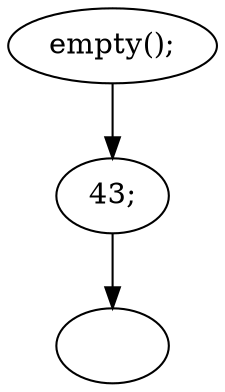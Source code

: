 digraph {
  0 [label=""];
  1 [label="empty();"];
  2 [label="43;"];
  1 -> 2 [label=""];
  2 -> 0 [label=""];
}
